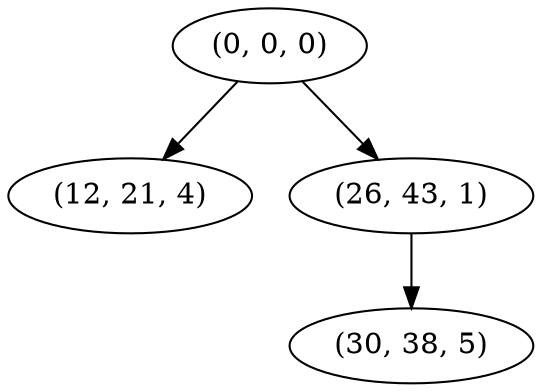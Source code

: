 digraph tree {
    "(0, 0, 0)";
    "(12, 21, 4)";
    "(26, 43, 1)";
    "(30, 38, 5)";
    "(0, 0, 0)" -> "(12, 21, 4)";
    "(0, 0, 0)" -> "(26, 43, 1)";
    "(26, 43, 1)" -> "(30, 38, 5)";
}
